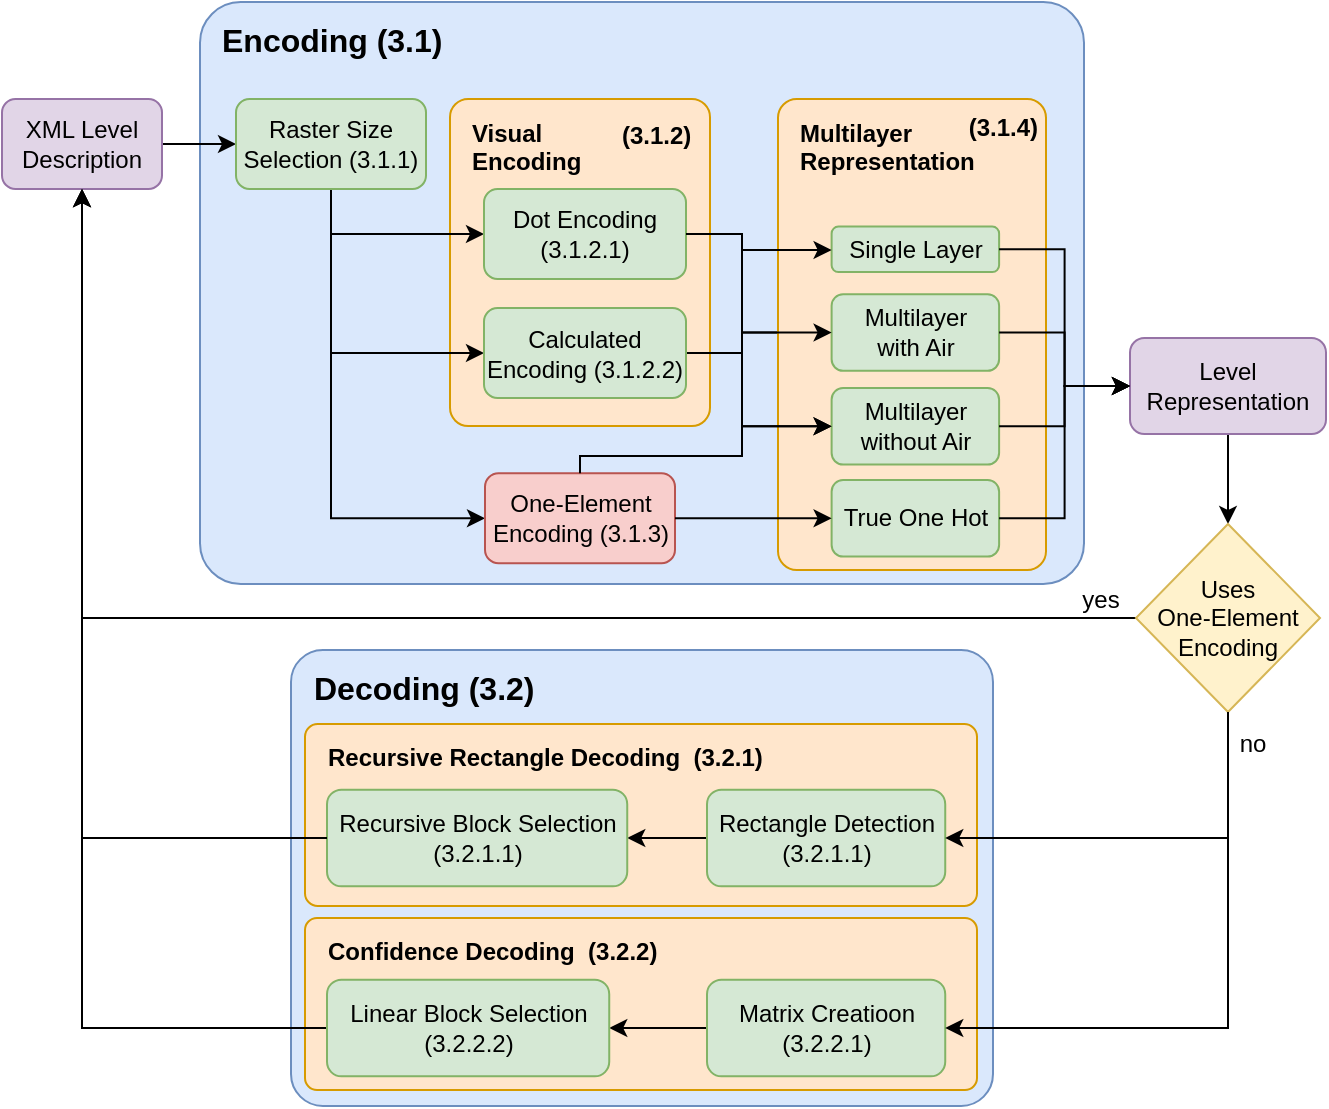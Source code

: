 <mxfile version="20.2.3" type="device"><diagram id="t9kxZnDoMHGRdhKPXMFJ" name="Page-1"><mxGraphModel dx="1059" dy="637" grid="0" gridSize="10" guides="1" tooltips="1" connect="1" arrows="1" fold="1" page="0" pageScale="1" pageWidth="827" pageHeight="1169" math="0" shadow="0"><root><mxCell id="0"/><mxCell id="1" parent="0"/><mxCell id="q2Rjh9TvzM0SOrQSd-SM-2" value="&lt;font style=&quot;font-size: 16px;&quot;&gt;&lt;b&gt;Encoding (3.1)&lt;/b&gt;&lt;/font&gt;" style="rounded=1;whiteSpace=wrap;html=1;fillColor=#dae8fc;strokeColor=#6c8ebf;align=left;verticalAlign=top;arcSize=7;spacing=5;spacingRight=5;spacingLeft=6;" vertex="1" parent="1"><mxGeometry x="306" y="296" width="442" height="291" as="geometry"/></mxCell><mxCell id="q2Rjh9TvzM0SOrQSd-SM-6" value="&lt;font size=&quot;1&quot; style=&quot;&quot;&gt;&lt;b style=&quot;font-size: 12px;&quot;&gt;Visual &lt;br&gt;Encoding&amp;nbsp;&lt;/b&gt;&lt;/font&gt;" style="rounded=1;whiteSpace=wrap;html=1;fillColor=#ffe6cc;strokeColor=#d79b00;align=left;verticalAlign=top;arcSize=7;spacing=5;spacingRight=5;spacingLeft=6;" vertex="1" parent="1"><mxGeometry x="431" y="344.5" width="130" height="163.5" as="geometry"/></mxCell><mxCell id="q2Rjh9TvzM0SOrQSd-SM-5" style="edgeStyle=orthogonalEdgeStyle;rounded=0;orthogonalLoop=1;jettySize=auto;html=1;entryX=0;entryY=0.5;entryDx=0;entryDy=0;fontSize=16;" edge="1" parent="1" source="q2Rjh9TvzM0SOrQSd-SM-1" target="q2Rjh9TvzM0SOrQSd-SM-4"><mxGeometry relative="1" as="geometry"/></mxCell><mxCell id="q2Rjh9TvzM0SOrQSd-SM-1" value="XML Level Description" style="rounded=1;whiteSpace=wrap;html=1;fillColor=#e1d5e7;strokeColor=#9673a6;" vertex="1" parent="1"><mxGeometry x="207" y="344.5" width="80" height="45" as="geometry"/></mxCell><mxCell id="q2Rjh9TvzM0SOrQSd-SM-11" style="edgeStyle=orthogonalEdgeStyle;rounded=0;orthogonalLoop=1;jettySize=auto;html=1;entryX=0;entryY=0.5;entryDx=0;entryDy=0;fontSize=12;exitX=0.5;exitY=1;exitDx=0;exitDy=0;" edge="1" parent="1" source="q2Rjh9TvzM0SOrQSd-SM-4" target="q2Rjh9TvzM0SOrQSd-SM-7"><mxGeometry relative="1" as="geometry"/></mxCell><mxCell id="q2Rjh9TvzM0SOrQSd-SM-12" style="edgeStyle=orthogonalEdgeStyle;rounded=0;orthogonalLoop=1;jettySize=auto;html=1;exitX=0.5;exitY=1;exitDx=0;exitDy=0;entryX=0;entryY=0.5;entryDx=0;entryDy=0;fontSize=12;" edge="1" parent="1" source="q2Rjh9TvzM0SOrQSd-SM-4" target="q2Rjh9TvzM0SOrQSd-SM-8"><mxGeometry relative="1" as="geometry"/></mxCell><mxCell id="q2Rjh9TvzM0SOrQSd-SM-13" style="edgeStyle=orthogonalEdgeStyle;rounded=0;orthogonalLoop=1;jettySize=auto;html=1;exitX=0.5;exitY=1;exitDx=0;exitDy=0;entryX=0;entryY=0.5;entryDx=0;entryDy=0;fontSize=12;" edge="1" parent="1" source="q2Rjh9TvzM0SOrQSd-SM-4" target="q2Rjh9TvzM0SOrQSd-SM-10"><mxGeometry relative="1" as="geometry"/></mxCell><mxCell id="q2Rjh9TvzM0SOrQSd-SM-4" value="Raster Size &lt;br&gt;Selection (3.1.1)" style="rounded=1;whiteSpace=wrap;html=1;fillColor=#d5e8d4;strokeColor=#82b366;" vertex="1" parent="1"><mxGeometry x="324" y="344.5" width="95" height="45" as="geometry"/></mxCell><mxCell id="q2Rjh9TvzM0SOrQSd-SM-7" value="Dot Encoding (3.1.2.1)" style="rounded=1;whiteSpace=wrap;html=1;fillColor=#d5e8d4;strokeColor=#82b366;" vertex="1" parent="1"><mxGeometry x="448" y="389.5" width="101" height="45" as="geometry"/></mxCell><mxCell id="q2Rjh9TvzM0SOrQSd-SM-29" style="edgeStyle=orthogonalEdgeStyle;rounded=0;orthogonalLoop=1;jettySize=auto;html=1;exitX=1;exitY=0.5;exitDx=0;exitDy=0;entryX=0;entryY=0.5;entryDx=0;entryDy=0;fontSize=12;" edge="1" parent="1" source="q2Rjh9TvzM0SOrQSd-SM-8" target="q2Rjh9TvzM0SOrQSd-SM-21"><mxGeometry relative="1" as="geometry"><Array as="points"><mxPoint x="577" y="472"/><mxPoint x="577" y="461"/></Array></mxGeometry></mxCell><mxCell id="q2Rjh9TvzM0SOrQSd-SM-8" value="Calculated Encoding (3.1.2.2)" style="rounded=1;whiteSpace=wrap;html=1;fillColor=#d5e8d4;strokeColor=#82b366;" vertex="1" parent="1"><mxGeometry x="448" y="449" width="101" height="45" as="geometry"/></mxCell><mxCell id="q2Rjh9TvzM0SOrQSd-SM-10" value="One-Element Encoding (3.1.3)" style="rounded=1;whiteSpace=wrap;html=1;fillColor=#f8cecc;strokeColor=#b85450;" vertex="1" parent="1"><mxGeometry x="448.5" y="531.64" width="95" height="45" as="geometry"/></mxCell><mxCell id="q2Rjh9TvzM0SOrQSd-SM-17" value="" style="group" vertex="1" connectable="0" parent="1"><mxGeometry x="595" y="344.5" width="134" height="235.5" as="geometry"/></mxCell><mxCell id="q2Rjh9TvzM0SOrQSd-SM-14" value="&lt;font size=&quot;1&quot; style=&quot;&quot;&gt;&lt;b style=&quot;font-size: 12px;&quot;&gt;Multilayer Representation&amp;nbsp;&lt;/b&gt;&lt;/font&gt;" style="rounded=1;whiteSpace=wrap;html=1;fillColor=#ffe6cc;strokeColor=#d79b00;align=left;verticalAlign=top;arcSize=7;spacing=5;spacingRight=5;spacingLeft=6;" vertex="1" parent="q2Rjh9TvzM0SOrQSd-SM-17"><mxGeometry width="134" height="235.5" as="geometry"/></mxCell><mxCell id="q2Rjh9TvzM0SOrQSd-SM-15" value="&lt;b style=&quot;color: rgb(0, 0, 0); font-family: Helvetica; font-style: normal; font-variant-ligatures: normal; font-variant-caps: normal; letter-spacing: normal; orphans: 2; text-align: left; text-indent: 0px; text-transform: none; widows: 2; word-spacing: 0px; -webkit-text-stroke-width: 0px; text-decoration-thickness: initial; text-decoration-style: initial; text-decoration-color: initial; font-size: 12px;&quot;&gt;&lt;span&gt;&amp;nbsp;&lt;/span&gt;(3.1.4)&lt;/b&gt;" style="text;whiteSpace=wrap;html=1;fontSize=12;labelBackgroundColor=none;" vertex="1" parent="q2Rjh9TvzM0SOrQSd-SM-17"><mxGeometry x="89.651" width="37.467" height="58.284" as="geometry"/></mxCell><mxCell id="q2Rjh9TvzM0SOrQSd-SM-18" value="Single Layer" style="rounded=1;whiteSpace=wrap;html=1;fillColor=#d5e8d4;strokeColor=#82b366;" vertex="1" parent="q2Rjh9TvzM0SOrQSd-SM-17"><mxGeometry x="26.803" y="63.799" width="83.75" height="22.746" as="geometry"/></mxCell><mxCell id="q2Rjh9TvzM0SOrQSd-SM-21" value="Multilayer &lt;br&gt;with Air" style="rounded=1;whiteSpace=wrap;html=1;fillColor=#d5e8d4;strokeColor=#82b366;" vertex="1" parent="q2Rjh9TvzM0SOrQSd-SM-17"><mxGeometry x="26.803" y="97.64" width="83.75" height="38.279" as="geometry"/></mxCell><mxCell id="q2Rjh9TvzM0SOrQSd-SM-22" value="Multilayer &lt;br&gt;without Air" style="rounded=1;whiteSpace=wrap;html=1;fillColor=#d5e8d4;strokeColor=#82b366;" vertex="1" parent="q2Rjh9TvzM0SOrQSd-SM-17"><mxGeometry x="26.803" y="144.495" width="83.75" height="38.279" as="geometry"/></mxCell><mxCell id="q2Rjh9TvzM0SOrQSd-SM-23" value="True One Hot" style="rounded=1;whiteSpace=wrap;html=1;fillColor=#d5e8d4;strokeColor=#82b366;" vertex="1" parent="q2Rjh9TvzM0SOrQSd-SM-17"><mxGeometry x="26.803" y="190.499" width="83.75" height="38.279" as="geometry"/></mxCell><mxCell id="q2Rjh9TvzM0SOrQSd-SM-20" style="edgeStyle=orthogonalEdgeStyle;rounded=0;orthogonalLoop=1;jettySize=auto;html=1;fontSize=12;exitX=1;exitY=0.5;exitDx=0;exitDy=0;" edge="1" parent="1" source="q2Rjh9TvzM0SOrQSd-SM-7" target="q2Rjh9TvzM0SOrQSd-SM-18"><mxGeometry relative="1" as="geometry"><Array as="points"><mxPoint x="577" y="412"/><mxPoint x="577" y="420"/></Array></mxGeometry></mxCell><mxCell id="q2Rjh9TvzM0SOrQSd-SM-48" style="edgeStyle=orthogonalEdgeStyle;rounded=0;orthogonalLoop=1;jettySize=auto;html=1;fontSize=12;" edge="1" parent="1" source="q2Rjh9TvzM0SOrQSd-SM-24" target="q2Rjh9TvzM0SOrQSd-SM-47"><mxGeometry relative="1" as="geometry"/></mxCell><mxCell id="q2Rjh9TvzM0SOrQSd-SM-24" value="Level Representation" style="rounded=1;whiteSpace=wrap;html=1;fillColor=#e1d5e7;strokeColor=#9673a6;" vertex="1" parent="1"><mxGeometry x="771" y="464" width="98" height="48" as="geometry"/></mxCell><mxCell id="q2Rjh9TvzM0SOrQSd-SM-25" value="&lt;b style=&quot;color: rgb(0, 0, 0); font-family: Helvetica; font-style: normal; font-variant-ligatures: normal; font-variant-caps: normal; letter-spacing: normal; orphans: 2; text-align: left; text-indent: 0px; text-transform: none; widows: 2; word-spacing: 0px; -webkit-text-stroke-width: 0px; text-decoration-thickness: initial; text-decoration-style: initial; text-decoration-color: initial; font-size: 12px;&quot;&gt;(3.1.2)&lt;/b&gt;" style="text;whiteSpace=wrap;html=1;fontSize=12;labelBackgroundColor=none;" vertex="1" parent="1"><mxGeometry x="515" y="349" width="35.55" height="36" as="geometry"/></mxCell><mxCell id="q2Rjh9TvzM0SOrQSd-SM-27" style="edgeStyle=orthogonalEdgeStyle;rounded=0;orthogonalLoop=1;jettySize=auto;html=1;exitX=1;exitY=0.5;exitDx=0;exitDy=0;entryX=0;entryY=0.5;entryDx=0;entryDy=0;fontSize=12;" edge="1" parent="1" source="q2Rjh9TvzM0SOrQSd-SM-7" target="q2Rjh9TvzM0SOrQSd-SM-21"><mxGeometry relative="1" as="geometry"><Array as="points"><mxPoint x="577" y="412"/><mxPoint x="577" y="461"/></Array></mxGeometry></mxCell><mxCell id="q2Rjh9TvzM0SOrQSd-SM-28" style="edgeStyle=orthogonalEdgeStyle;rounded=0;orthogonalLoop=1;jettySize=auto;html=1;exitX=1;exitY=0.5;exitDx=0;exitDy=0;fontSize=12;entryX=0;entryY=0.5;entryDx=0;entryDy=0;" edge="1" parent="1" source="q2Rjh9TvzM0SOrQSd-SM-7" target="q2Rjh9TvzM0SOrQSd-SM-22"><mxGeometry relative="1" as="geometry"><Array as="points"><mxPoint x="577" y="412"/><mxPoint x="577" y="508"/></Array></mxGeometry></mxCell><mxCell id="q2Rjh9TvzM0SOrQSd-SM-30" style="edgeStyle=orthogonalEdgeStyle;rounded=0;orthogonalLoop=1;jettySize=auto;html=1;exitX=1;exitY=0.5;exitDx=0;exitDy=0;entryX=0;entryY=0.5;entryDx=0;entryDy=0;fontSize=12;" edge="1" parent="1" source="q2Rjh9TvzM0SOrQSd-SM-10" target="q2Rjh9TvzM0SOrQSd-SM-23"><mxGeometry relative="1" as="geometry"/></mxCell><mxCell id="q2Rjh9TvzM0SOrQSd-SM-31" style="edgeStyle=orthogonalEdgeStyle;rounded=0;orthogonalLoop=1;jettySize=auto;html=1;exitX=0.5;exitY=0;exitDx=0;exitDy=0;entryX=0;entryY=0.5;entryDx=0;entryDy=0;fontSize=12;" edge="1" parent="1" source="q2Rjh9TvzM0SOrQSd-SM-10" target="q2Rjh9TvzM0SOrQSd-SM-22"><mxGeometry relative="1" as="geometry"><Array as="points"><mxPoint x="496" y="523"/><mxPoint x="577" y="523"/><mxPoint x="577" y="508"/></Array></mxGeometry></mxCell><mxCell id="q2Rjh9TvzM0SOrQSd-SM-32" style="edgeStyle=orthogonalEdgeStyle;rounded=0;orthogonalLoop=1;jettySize=auto;html=1;entryX=0;entryY=0.5;entryDx=0;entryDy=0;fontSize=12;" edge="1" parent="1" source="q2Rjh9TvzM0SOrQSd-SM-18" target="q2Rjh9TvzM0SOrQSd-SM-24"><mxGeometry relative="1" as="geometry"/></mxCell><mxCell id="q2Rjh9TvzM0SOrQSd-SM-33" style="edgeStyle=orthogonalEdgeStyle;rounded=0;orthogonalLoop=1;jettySize=auto;html=1;fontSize=12;" edge="1" parent="1" source="q2Rjh9TvzM0SOrQSd-SM-21" target="q2Rjh9TvzM0SOrQSd-SM-24"><mxGeometry relative="1" as="geometry"/></mxCell><mxCell id="q2Rjh9TvzM0SOrQSd-SM-34" style="edgeStyle=orthogonalEdgeStyle;rounded=0;orthogonalLoop=1;jettySize=auto;html=1;fontSize=12;entryX=0;entryY=0.5;entryDx=0;entryDy=0;" edge="1" parent="1" source="q2Rjh9TvzM0SOrQSd-SM-22" target="q2Rjh9TvzM0SOrQSd-SM-24"><mxGeometry relative="1" as="geometry"/></mxCell><mxCell id="q2Rjh9TvzM0SOrQSd-SM-35" style="edgeStyle=orthogonalEdgeStyle;rounded=0;orthogonalLoop=1;jettySize=auto;html=1;fontSize=12;entryX=0;entryY=0.5;entryDx=0;entryDy=0;" edge="1" parent="1" source="q2Rjh9TvzM0SOrQSd-SM-23" target="q2Rjh9TvzM0SOrQSd-SM-24"><mxGeometry relative="1" as="geometry"/></mxCell><mxCell id="q2Rjh9TvzM0SOrQSd-SM-36" value="&lt;font style=&quot;font-size: 16px;&quot;&gt;&lt;b&gt;Decoding (3.2)&lt;/b&gt;&lt;/font&gt;" style="rounded=1;whiteSpace=wrap;html=1;fillColor=#dae8fc;strokeColor=#6c8ebf;align=left;verticalAlign=top;arcSize=7;spacing=5;spacingRight=5;spacingLeft=6;" vertex="1" parent="1"><mxGeometry x="351.5" y="620" width="351" height="228" as="geometry"/></mxCell><mxCell id="q2Rjh9TvzM0SOrQSd-SM-49" style="edgeStyle=orthogonalEdgeStyle;rounded=0;orthogonalLoop=1;jettySize=auto;html=1;fontSize=12;" edge="1" parent="1" source="q2Rjh9TvzM0SOrQSd-SM-47" target="q2Rjh9TvzM0SOrQSd-SM-1"><mxGeometry relative="1" as="geometry"/></mxCell><mxCell id="q2Rjh9TvzM0SOrQSd-SM-47" value="Uses &lt;br&gt;One-Element&lt;br&gt;Encoding" style="rhombus;whiteSpace=wrap;html=1;labelBackgroundColor=none;fontSize=12;fillColor=#fff2cc;strokeColor=#d6b656;" vertex="1" parent="1"><mxGeometry x="774" y="557" width="92" height="94" as="geometry"/></mxCell><mxCell id="q2Rjh9TvzM0SOrQSd-SM-50" value="&lt;div style=&quot;&quot;&gt;&lt;span style=&quot;background-color: initial;&quot;&gt;yes&lt;/span&gt;&lt;/div&gt;" style="text;whiteSpace=wrap;html=1;fontSize=12;align=center;verticalAlign=middle;" vertex="1" parent="1"><mxGeometry x="739" y="584" width="34.57" height="21.48" as="geometry"/></mxCell><mxCell id="q2Rjh9TvzM0SOrQSd-SM-51" value="&lt;div style=&quot;&quot;&gt;&lt;span style=&quot;background-color: initial;&quot;&gt;no&lt;/span&gt;&lt;/div&gt;" style="text;whiteSpace=wrap;html=1;fontSize=12;align=center;verticalAlign=middle;" vertex="1" parent="1"><mxGeometry x="815" y="656" width="34.57" height="21.48" as="geometry"/></mxCell><mxCell id="q2Rjh9TvzM0SOrQSd-SM-62" value="&lt;font size=&quot;1&quot; style=&quot;&quot;&gt;&lt;b style=&quot;font-size: 12px;&quot;&gt;Confidence Decoding&amp;nbsp;&lt;/b&gt;&lt;/font&gt;&lt;b&gt;&amp;nbsp;(3.2.2)&lt;/b&gt;" style="rounded=1;whiteSpace=wrap;html=1;fillColor=#ffe6cc;strokeColor=#d79b00;align=left;verticalAlign=top;arcSize=7;spacing=5;spacingRight=5;spacingLeft=6;" vertex="1" parent="1"><mxGeometry x="358.5" y="754" width="336" height="86" as="geometry"/></mxCell><mxCell id="q2Rjh9TvzM0SOrQSd-SM-63" style="edgeStyle=orthogonalEdgeStyle;rounded=0;orthogonalLoop=1;jettySize=auto;html=1;fontSize=12;" edge="1" parent="1" source="q2Rjh9TvzM0SOrQSd-SM-64" target="q2Rjh9TvzM0SOrQSd-SM-65"><mxGeometry relative="1" as="geometry"/></mxCell><mxCell id="q2Rjh9TvzM0SOrQSd-SM-64" value="Matrix Creatioon&lt;br&gt;(3.2.2.1)" style="rounded=1;whiteSpace=wrap;html=1;fillColor=#d5e8d4;strokeColor=#82b366;" vertex="1" parent="1"><mxGeometry x="559.5" y="784.83" width="119.12" height="48.351" as="geometry"/></mxCell><mxCell id="q2Rjh9TvzM0SOrQSd-SM-67" style="edgeStyle=orthogonalEdgeStyle;rounded=0;orthogonalLoop=1;jettySize=auto;html=1;fontSize=12;" edge="1" parent="1" source="q2Rjh9TvzM0SOrQSd-SM-65" target="q2Rjh9TvzM0SOrQSd-SM-1"><mxGeometry relative="1" as="geometry"/></mxCell><mxCell id="q2Rjh9TvzM0SOrQSd-SM-65" value="Linear Block Selection&lt;br&gt;(3.2.2.2)" style="rounded=1;whiteSpace=wrap;html=1;fillColor=#d5e8d4;strokeColor=#82b366;" vertex="1" parent="1"><mxGeometry x="369.5" y="784.83" width="141.12" height="48.35" as="geometry"/></mxCell><mxCell id="q2Rjh9TvzM0SOrQSd-SM-39" value="&lt;font size=&quot;1&quot; style=&quot;&quot;&gt;&lt;b style=&quot;font-size: 12px;&quot;&gt;Recursive Rectangle Decoding&amp;nbsp;&lt;/b&gt;&lt;/font&gt;&lt;b&gt;&amp;nbsp;(3.2.1)&lt;/b&gt;" style="rounded=1;whiteSpace=wrap;html=1;fillColor=#ffe6cc;strokeColor=#d79b00;align=left;verticalAlign=top;arcSize=7;spacing=5;spacingRight=5;spacingLeft=6;" vertex="1" parent="1"><mxGeometry x="358.5" y="657" width="336" height="91" as="geometry"/></mxCell><mxCell id="q2Rjh9TvzM0SOrQSd-SM-58" style="edgeStyle=orthogonalEdgeStyle;rounded=0;orthogonalLoop=1;jettySize=auto;html=1;fontSize=12;" edge="1" parent="1" source="q2Rjh9TvzM0SOrQSd-SM-52" target="q2Rjh9TvzM0SOrQSd-SM-57"><mxGeometry relative="1" as="geometry"/></mxCell><mxCell id="q2Rjh9TvzM0SOrQSd-SM-52" value="Rectangle Detection &lt;br&gt;(3.2.1.1)" style="rounded=1;whiteSpace=wrap;html=1;fillColor=#d5e8d4;strokeColor=#82b366;" vertex="1" parent="1"><mxGeometry x="559.5" y="689.83" width="119.12" height="48.351" as="geometry"/></mxCell><mxCell id="q2Rjh9TvzM0SOrQSd-SM-57" value="Recursive Block Selection&lt;br&gt;(3.2.1.1)" style="rounded=1;whiteSpace=wrap;html=1;fillColor=#d5e8d4;strokeColor=#82b366;" vertex="1" parent="1"><mxGeometry x="369.5" y="689.83" width="150.12" height="48.35" as="geometry"/></mxCell><mxCell id="q2Rjh9TvzM0SOrQSd-SM-59" style="edgeStyle=orthogonalEdgeStyle;rounded=0;orthogonalLoop=1;jettySize=auto;html=1;exitX=0.5;exitY=1;exitDx=0;exitDy=0;entryX=1;entryY=0.5;entryDx=0;entryDy=0;fontSize=12;" edge="1" parent="1" source="q2Rjh9TvzM0SOrQSd-SM-47" target="q2Rjh9TvzM0SOrQSd-SM-52"><mxGeometry relative="1" as="geometry"/></mxCell><mxCell id="q2Rjh9TvzM0SOrQSd-SM-60" style="edgeStyle=orthogonalEdgeStyle;rounded=0;orthogonalLoop=1;jettySize=auto;html=1;entryX=0.5;entryY=1;entryDx=0;entryDy=0;fontSize=12;" edge="1" parent="1" source="q2Rjh9TvzM0SOrQSd-SM-57" target="q2Rjh9TvzM0SOrQSd-SM-1"><mxGeometry relative="1" as="geometry"/></mxCell><mxCell id="q2Rjh9TvzM0SOrQSd-SM-68" style="edgeStyle=orthogonalEdgeStyle;rounded=0;orthogonalLoop=1;jettySize=auto;html=1;exitX=0.5;exitY=1;exitDx=0;exitDy=0;entryX=1;entryY=0.5;entryDx=0;entryDy=0;fontSize=12;" edge="1" parent="1" source="q2Rjh9TvzM0SOrQSd-SM-47" target="q2Rjh9TvzM0SOrQSd-SM-64"><mxGeometry relative="1" as="geometry"/></mxCell></root></mxGraphModel></diagram></mxfile>